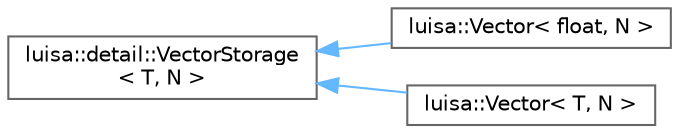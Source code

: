 digraph "类继承关系图"
{
 // LATEX_PDF_SIZE
  bgcolor="transparent";
  edge [fontname=Helvetica,fontsize=10,labelfontname=Helvetica,labelfontsize=10];
  node [fontname=Helvetica,fontsize=10,shape=box,height=0.2,width=0.4];
  rankdir="LR";
  Node0 [id="Node000000",label="luisa::detail::VectorStorage\l\< T, N \>",height=0.2,width=0.4,color="grey40", fillcolor="white", style="filled",URL="$structluisa_1_1detail_1_1_vector_storage.html",tooltip="Vector storage only allows size of 2, 3, 4"];
  Node0 -> Node1 [id="edge1442_Node000000_Node000001",dir="back",color="steelblue1",style="solid",tooltip=" "];
  Node1 [id="Node000001",label="luisa::Vector\< float, N \>",height=0.2,width=0.4,color="grey40", fillcolor="white", style="filled",URL="$structluisa_1_1_vector.html",tooltip=" "];
  Node0 -> Node2 [id="edge1443_Node000000_Node000002",dir="back",color="steelblue1",style="solid",tooltip=" "];
  Node2 [id="Node000002",label="luisa::Vector\< T, N \>",height=0.2,width=0.4,color="grey40", fillcolor="white", style="filled",URL="$structluisa_1_1_vector.html",tooltip="Vector class"];
}
